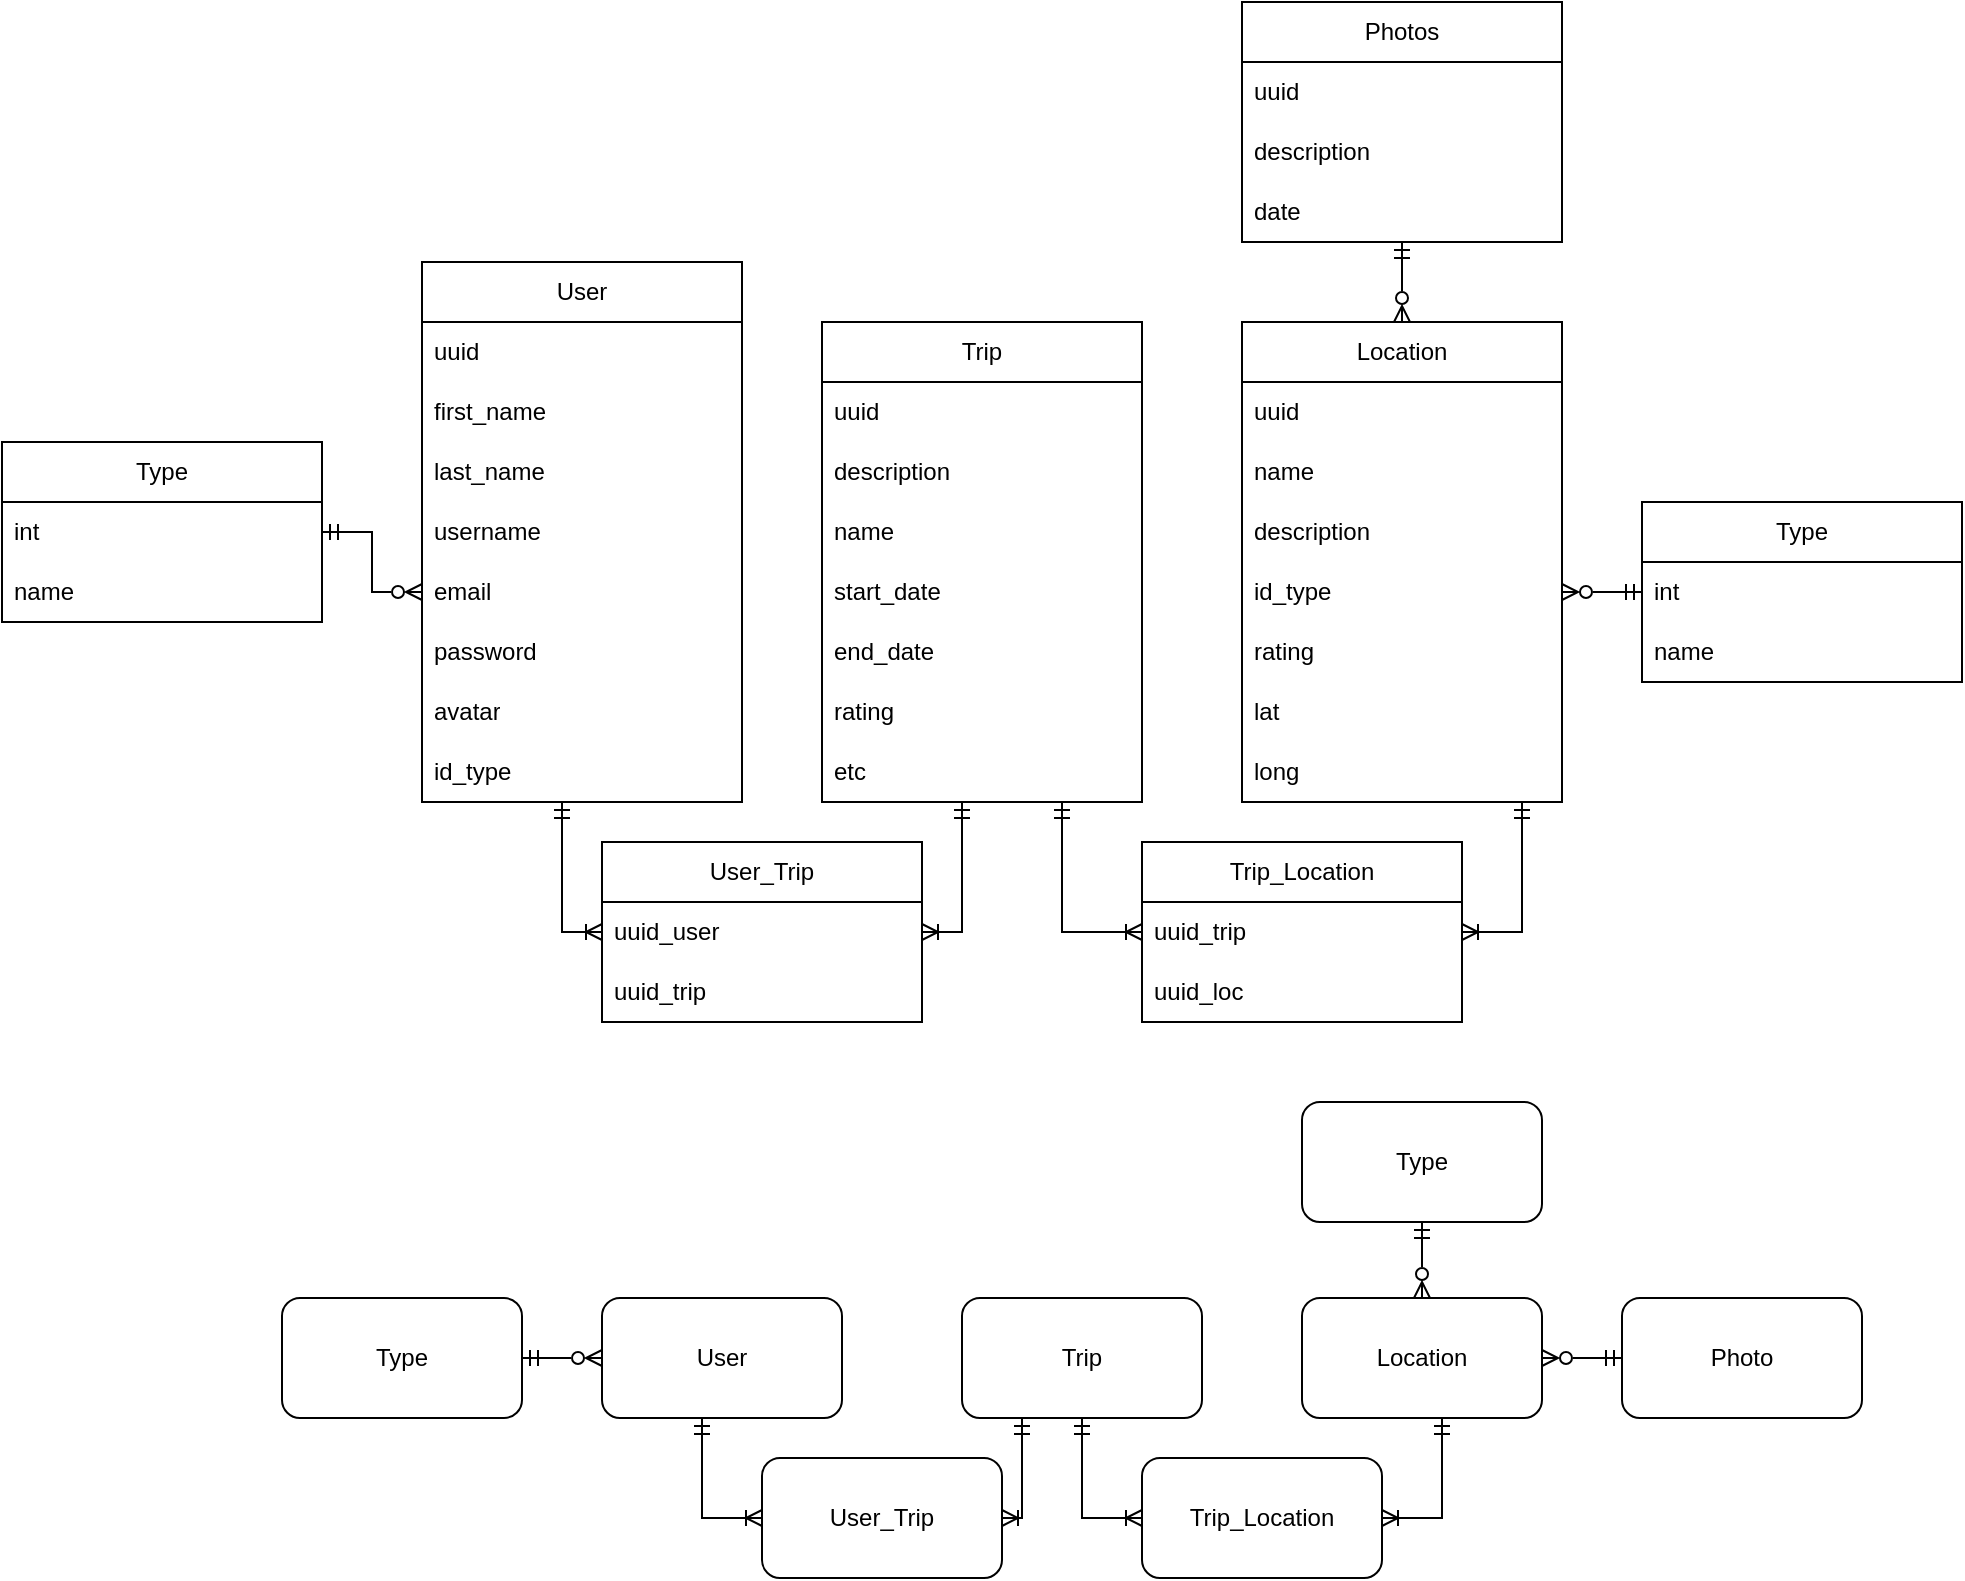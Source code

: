 <mxfile version="24.2.1" type="device">
  <diagram id="C5RBs43oDa-KdzZeNtuy" name="Page-1">
    <mxGraphModel dx="1889" dy="654" grid="1" gridSize="10" guides="1" tooltips="1" connect="1" arrows="1" fold="1" page="1" pageScale="1" pageWidth="827" pageHeight="1169" math="0" shadow="0">
      <root>
        <mxCell id="WIyWlLk6GJQsqaUBKTNV-0" />
        <mxCell id="WIyWlLk6GJQsqaUBKTNV-1" parent="WIyWlLk6GJQsqaUBKTNV-0" />
        <mxCell id="S6Zs9isHIHvM_lgudEaA-74" value="User" style="swimlane;fontStyle=0;childLayout=stackLayout;horizontal=1;startSize=30;horizontalStack=0;resizeParent=1;resizeParentMax=0;resizeLast=0;collapsible=1;marginBottom=0;whiteSpace=wrap;html=1;" parent="WIyWlLk6GJQsqaUBKTNV-1" vertex="1">
          <mxGeometry x="100" y="220" width="160" height="270" as="geometry" />
        </mxCell>
        <mxCell id="S6Zs9isHIHvM_lgudEaA-75" value="uuid" style="text;strokeColor=none;fillColor=none;align=left;verticalAlign=middle;spacingLeft=4;spacingRight=4;overflow=hidden;points=[[0,0.5],[1,0.5]];portConstraint=eastwest;rotatable=0;whiteSpace=wrap;html=1;" parent="S6Zs9isHIHvM_lgudEaA-74" vertex="1">
          <mxGeometry y="30" width="160" height="30" as="geometry" />
        </mxCell>
        <mxCell id="S6Zs9isHIHvM_lgudEaA-76" value="first_name" style="text;strokeColor=none;fillColor=none;align=left;verticalAlign=middle;spacingLeft=4;spacingRight=4;overflow=hidden;points=[[0,0.5],[1,0.5]];portConstraint=eastwest;rotatable=0;whiteSpace=wrap;html=1;" parent="S6Zs9isHIHvM_lgudEaA-74" vertex="1">
          <mxGeometry y="60" width="160" height="30" as="geometry" />
        </mxCell>
        <mxCell id="S6Zs9isHIHvM_lgudEaA-77" value="last_name" style="text;strokeColor=none;fillColor=none;align=left;verticalAlign=middle;spacingLeft=4;spacingRight=4;overflow=hidden;points=[[0,0.5],[1,0.5]];portConstraint=eastwest;rotatable=0;whiteSpace=wrap;html=1;" parent="S6Zs9isHIHvM_lgudEaA-74" vertex="1">
          <mxGeometry y="90" width="160" height="30" as="geometry" />
        </mxCell>
        <mxCell id="S6Zs9isHIHvM_lgudEaA-78" value="username" style="text;strokeColor=none;fillColor=none;align=left;verticalAlign=middle;spacingLeft=4;spacingRight=4;overflow=hidden;points=[[0,0.5],[1,0.5]];portConstraint=eastwest;rotatable=0;whiteSpace=wrap;html=1;" parent="S6Zs9isHIHvM_lgudEaA-74" vertex="1">
          <mxGeometry y="120" width="160" height="30" as="geometry" />
        </mxCell>
        <mxCell id="S6Zs9isHIHvM_lgudEaA-79" value="email" style="text;strokeColor=none;fillColor=none;align=left;verticalAlign=middle;spacingLeft=4;spacingRight=4;overflow=hidden;points=[[0,0.5],[1,0.5]];portConstraint=eastwest;rotatable=0;whiteSpace=wrap;html=1;" parent="S6Zs9isHIHvM_lgudEaA-74" vertex="1">
          <mxGeometry y="150" width="160" height="30" as="geometry" />
        </mxCell>
        <mxCell id="S6Zs9isHIHvM_lgudEaA-80" value="password" style="text;strokeColor=none;fillColor=none;align=left;verticalAlign=middle;spacingLeft=4;spacingRight=4;overflow=hidden;points=[[0,0.5],[1,0.5]];portConstraint=eastwest;rotatable=0;whiteSpace=wrap;html=1;" parent="S6Zs9isHIHvM_lgudEaA-74" vertex="1">
          <mxGeometry y="180" width="160" height="30" as="geometry" />
        </mxCell>
        <mxCell id="S6Zs9isHIHvM_lgudEaA-81" value="avatar" style="text;strokeColor=none;fillColor=none;align=left;verticalAlign=middle;spacingLeft=4;spacingRight=4;overflow=hidden;points=[[0,0.5],[1,0.5]];portConstraint=eastwest;rotatable=0;whiteSpace=wrap;html=1;" parent="S6Zs9isHIHvM_lgudEaA-74" vertex="1">
          <mxGeometry y="210" width="160" height="30" as="geometry" />
        </mxCell>
        <mxCell id="oP6fPO-TPYae-mgmlw0D-8" value="id_type" style="text;strokeColor=none;fillColor=none;align=left;verticalAlign=middle;spacingLeft=4;spacingRight=4;overflow=hidden;points=[[0,0.5],[1,0.5]];portConstraint=eastwest;rotatable=0;whiteSpace=wrap;html=1;" vertex="1" parent="S6Zs9isHIHvM_lgudEaA-74">
          <mxGeometry y="240" width="160" height="30" as="geometry" />
        </mxCell>
        <mxCell id="S6Zs9isHIHvM_lgudEaA-82" value="Trip" style="swimlane;fontStyle=0;childLayout=stackLayout;horizontal=1;startSize=30;horizontalStack=0;resizeParent=1;resizeParentMax=0;resizeLast=0;collapsible=1;marginBottom=0;whiteSpace=wrap;html=1;" parent="WIyWlLk6GJQsqaUBKTNV-1" vertex="1">
          <mxGeometry x="300" y="250" width="160" height="240" as="geometry" />
        </mxCell>
        <mxCell id="S6Zs9isHIHvM_lgudEaA-83" value="uuid" style="text;strokeColor=none;fillColor=none;align=left;verticalAlign=middle;spacingLeft=4;spacingRight=4;overflow=hidden;points=[[0,0.5],[1,0.5]];portConstraint=eastwest;rotatable=0;whiteSpace=wrap;html=1;" parent="S6Zs9isHIHvM_lgudEaA-82" vertex="1">
          <mxGeometry y="30" width="160" height="30" as="geometry" />
        </mxCell>
        <mxCell id="S6Zs9isHIHvM_lgudEaA-84" value="description" style="text;strokeColor=none;fillColor=none;align=left;verticalAlign=middle;spacingLeft=4;spacingRight=4;overflow=hidden;points=[[0,0.5],[1,0.5]];portConstraint=eastwest;rotatable=0;whiteSpace=wrap;html=1;" parent="S6Zs9isHIHvM_lgudEaA-82" vertex="1">
          <mxGeometry y="60" width="160" height="30" as="geometry" />
        </mxCell>
        <mxCell id="S6Zs9isHIHvM_lgudEaA-85" value="name" style="text;strokeColor=none;fillColor=none;align=left;verticalAlign=middle;spacingLeft=4;spacingRight=4;overflow=hidden;points=[[0,0.5],[1,0.5]];portConstraint=eastwest;rotatable=0;whiteSpace=wrap;html=1;" parent="S6Zs9isHIHvM_lgudEaA-82" vertex="1">
          <mxGeometry y="90" width="160" height="30" as="geometry" />
        </mxCell>
        <mxCell id="S6Zs9isHIHvM_lgudEaA-86" value="start_date" style="text;strokeColor=none;fillColor=none;align=left;verticalAlign=middle;spacingLeft=4;spacingRight=4;overflow=hidden;points=[[0,0.5],[1,0.5]];portConstraint=eastwest;rotatable=0;whiteSpace=wrap;html=1;" parent="S6Zs9isHIHvM_lgudEaA-82" vertex="1">
          <mxGeometry y="120" width="160" height="30" as="geometry" />
        </mxCell>
        <mxCell id="S6Zs9isHIHvM_lgudEaA-87" value="end_date" style="text;strokeColor=none;fillColor=none;align=left;verticalAlign=middle;spacingLeft=4;spacingRight=4;overflow=hidden;points=[[0,0.5],[1,0.5]];portConstraint=eastwest;rotatable=0;whiteSpace=wrap;html=1;" parent="S6Zs9isHIHvM_lgudEaA-82" vertex="1">
          <mxGeometry y="150" width="160" height="30" as="geometry" />
        </mxCell>
        <mxCell id="S6Zs9isHIHvM_lgudEaA-88" value="rating" style="text;strokeColor=none;fillColor=none;align=left;verticalAlign=middle;spacingLeft=4;spacingRight=4;overflow=hidden;points=[[0,0.5],[1,0.5]];portConstraint=eastwest;rotatable=0;whiteSpace=wrap;html=1;" parent="S6Zs9isHIHvM_lgudEaA-82" vertex="1">
          <mxGeometry y="180" width="160" height="30" as="geometry" />
        </mxCell>
        <mxCell id="S6Zs9isHIHvM_lgudEaA-89" value="etc" style="text;strokeColor=none;fillColor=none;align=left;verticalAlign=middle;spacingLeft=4;spacingRight=4;overflow=hidden;points=[[0,0.5],[1,0.5]];portConstraint=eastwest;rotatable=0;whiteSpace=wrap;html=1;" parent="S6Zs9isHIHvM_lgudEaA-82" vertex="1">
          <mxGeometry y="210" width="160" height="30" as="geometry" />
        </mxCell>
        <mxCell id="S6Zs9isHIHvM_lgudEaA-90" value="User_Trip" style="swimlane;fontStyle=0;childLayout=stackLayout;horizontal=1;startSize=30;horizontalStack=0;resizeParent=1;resizeParentMax=0;resizeLast=0;collapsible=1;marginBottom=0;whiteSpace=wrap;html=1;" parent="WIyWlLk6GJQsqaUBKTNV-1" vertex="1">
          <mxGeometry x="190" y="510" width="160" height="90" as="geometry" />
        </mxCell>
        <mxCell id="S6Zs9isHIHvM_lgudEaA-91" value="uuid_user" style="text;strokeColor=none;fillColor=none;align=left;verticalAlign=middle;spacingLeft=4;spacingRight=4;overflow=hidden;points=[[0,0.5],[1,0.5]];portConstraint=eastwest;rotatable=0;whiteSpace=wrap;html=1;" parent="S6Zs9isHIHvM_lgudEaA-90" vertex="1">
          <mxGeometry y="30" width="160" height="30" as="geometry" />
        </mxCell>
        <mxCell id="S6Zs9isHIHvM_lgudEaA-92" value="uuid_trip" style="text;strokeColor=none;fillColor=none;align=left;verticalAlign=middle;spacingLeft=4;spacingRight=4;overflow=hidden;points=[[0,0.5],[1,0.5]];portConstraint=eastwest;rotatable=0;whiteSpace=wrap;html=1;" parent="S6Zs9isHIHvM_lgudEaA-90" vertex="1">
          <mxGeometry y="60" width="160" height="30" as="geometry" />
        </mxCell>
        <mxCell id="S6Zs9isHIHvM_lgudEaA-93" value="Trip_Location" style="swimlane;fontStyle=0;childLayout=stackLayout;horizontal=1;startSize=30;horizontalStack=0;resizeParent=1;resizeParentMax=0;resizeLast=0;collapsible=1;marginBottom=0;whiteSpace=wrap;html=1;" parent="WIyWlLk6GJQsqaUBKTNV-1" vertex="1">
          <mxGeometry x="460" y="510" width="160" height="90" as="geometry" />
        </mxCell>
        <mxCell id="S6Zs9isHIHvM_lgudEaA-94" value="uuid_trip" style="text;strokeColor=none;fillColor=none;align=left;verticalAlign=middle;spacingLeft=4;spacingRight=4;overflow=hidden;points=[[0,0.5],[1,0.5]];portConstraint=eastwest;rotatable=0;whiteSpace=wrap;html=1;" parent="S6Zs9isHIHvM_lgudEaA-93" vertex="1">
          <mxGeometry y="30" width="160" height="30" as="geometry" />
        </mxCell>
        <mxCell id="S6Zs9isHIHvM_lgudEaA-95" value="uuid_loc" style="text;strokeColor=none;fillColor=none;align=left;verticalAlign=middle;spacingLeft=4;spacingRight=4;overflow=hidden;points=[[0,0.5],[1,0.5]];portConstraint=eastwest;rotatable=0;whiteSpace=wrap;html=1;" parent="S6Zs9isHIHvM_lgudEaA-93" vertex="1">
          <mxGeometry y="60" width="160" height="30" as="geometry" />
        </mxCell>
        <mxCell id="S6Zs9isHIHvM_lgudEaA-99" value="Location" style="swimlane;fontStyle=0;childLayout=stackLayout;horizontal=1;startSize=30;horizontalStack=0;resizeParent=1;resizeParentMax=0;resizeLast=0;collapsible=1;marginBottom=0;whiteSpace=wrap;html=1;" parent="WIyWlLk6GJQsqaUBKTNV-1" vertex="1">
          <mxGeometry x="510" y="250" width="160" height="240" as="geometry" />
        </mxCell>
        <mxCell id="S6Zs9isHIHvM_lgudEaA-100" value="uuid" style="text;strokeColor=none;fillColor=none;align=left;verticalAlign=middle;spacingLeft=4;spacingRight=4;overflow=hidden;points=[[0,0.5],[1,0.5]];portConstraint=eastwest;rotatable=0;whiteSpace=wrap;html=1;" parent="S6Zs9isHIHvM_lgudEaA-99" vertex="1">
          <mxGeometry y="30" width="160" height="30" as="geometry" />
        </mxCell>
        <mxCell id="S6Zs9isHIHvM_lgudEaA-101" value="name" style="text;strokeColor=none;fillColor=none;align=left;verticalAlign=middle;spacingLeft=4;spacingRight=4;overflow=hidden;points=[[0,0.5],[1,0.5]];portConstraint=eastwest;rotatable=0;whiteSpace=wrap;html=1;" parent="S6Zs9isHIHvM_lgudEaA-99" vertex="1">
          <mxGeometry y="60" width="160" height="30" as="geometry" />
        </mxCell>
        <mxCell id="S6Zs9isHIHvM_lgudEaA-102" value="description" style="text;strokeColor=none;fillColor=none;align=left;verticalAlign=middle;spacingLeft=4;spacingRight=4;overflow=hidden;points=[[0,0.5],[1,0.5]];portConstraint=eastwest;rotatable=0;whiteSpace=wrap;html=1;" parent="S6Zs9isHIHvM_lgudEaA-99" vertex="1">
          <mxGeometry y="90" width="160" height="30" as="geometry" />
        </mxCell>
        <mxCell id="S6Zs9isHIHvM_lgudEaA-103" value="id_type" style="text;strokeColor=none;fillColor=none;align=left;verticalAlign=middle;spacingLeft=4;spacingRight=4;overflow=hidden;points=[[0,0.5],[1,0.5]];portConstraint=eastwest;rotatable=0;whiteSpace=wrap;html=1;" parent="S6Zs9isHIHvM_lgudEaA-99" vertex="1">
          <mxGeometry y="120" width="160" height="30" as="geometry" />
        </mxCell>
        <mxCell id="S6Zs9isHIHvM_lgudEaA-98" value="rating" style="text;strokeColor=none;fillColor=none;align=left;verticalAlign=middle;spacingLeft=4;spacingRight=4;overflow=hidden;points=[[0,0.5],[1,0.5]];portConstraint=eastwest;rotatable=0;whiteSpace=wrap;html=1;" parent="S6Zs9isHIHvM_lgudEaA-99" vertex="1">
          <mxGeometry y="150" width="160" height="30" as="geometry" />
        </mxCell>
        <mxCell id="S6Zs9isHIHvM_lgudEaA-104" value="lat" style="text;strokeColor=none;fillColor=none;align=left;verticalAlign=middle;spacingLeft=4;spacingRight=4;overflow=hidden;points=[[0,0.5],[1,0.5]];portConstraint=eastwest;rotatable=0;whiteSpace=wrap;html=1;" parent="S6Zs9isHIHvM_lgudEaA-99" vertex="1">
          <mxGeometry y="180" width="160" height="30" as="geometry" />
        </mxCell>
        <mxCell id="S6Zs9isHIHvM_lgudEaA-105" value="long" style="text;strokeColor=none;fillColor=none;align=left;verticalAlign=middle;spacingLeft=4;spacingRight=4;overflow=hidden;points=[[0,0.5],[1,0.5]];portConstraint=eastwest;rotatable=0;whiteSpace=wrap;html=1;" parent="S6Zs9isHIHvM_lgudEaA-99" vertex="1">
          <mxGeometry y="210" width="160" height="30" as="geometry" />
        </mxCell>
        <mxCell id="S6Zs9isHIHvM_lgudEaA-107" style="edgeStyle=orthogonalEdgeStyle;rounded=0;orthogonalLoop=1;jettySize=auto;html=1;entryX=0;entryY=0.5;entryDx=0;entryDy=0;endArrow=ERoneToMany;endFill=0;startArrow=ERmandOne;startFill=0;" parent="WIyWlLk6GJQsqaUBKTNV-1" source="S6Zs9isHIHvM_lgudEaA-74" target="S6Zs9isHIHvM_lgudEaA-91" edge="1">
          <mxGeometry relative="1" as="geometry">
            <Array as="points">
              <mxPoint x="170" y="555" />
            </Array>
          </mxGeometry>
        </mxCell>
        <mxCell id="S6Zs9isHIHvM_lgudEaA-108" style="edgeStyle=orthogonalEdgeStyle;shape=connector;rounded=0;orthogonalLoop=1;jettySize=auto;html=1;entryX=1;entryY=0.5;entryDx=0;entryDy=0;labelBackgroundColor=default;strokeColor=default;align=center;verticalAlign=middle;fontFamily=Helvetica;fontSize=11;fontColor=default;endArrow=ERoneToMany;endFill=0;startArrow=ERmandOne;startFill=0;" parent="WIyWlLk6GJQsqaUBKTNV-1" source="S6Zs9isHIHvM_lgudEaA-89" target="S6Zs9isHIHvM_lgudEaA-91" edge="1">
          <mxGeometry relative="1" as="geometry">
            <Array as="points">
              <mxPoint x="370" y="555" />
            </Array>
          </mxGeometry>
        </mxCell>
        <mxCell id="S6Zs9isHIHvM_lgudEaA-109" style="edgeStyle=orthogonalEdgeStyle;shape=connector;rounded=0;orthogonalLoop=1;jettySize=auto;html=1;entryX=0;entryY=0.5;entryDx=0;entryDy=0;labelBackgroundColor=default;strokeColor=default;align=center;verticalAlign=middle;fontFamily=Helvetica;fontSize=11;fontColor=default;endArrow=ERoneToMany;endFill=0;startArrow=ERmandOne;startFill=0;" parent="WIyWlLk6GJQsqaUBKTNV-1" source="S6Zs9isHIHvM_lgudEaA-89" target="S6Zs9isHIHvM_lgudEaA-94" edge="1">
          <mxGeometry relative="1" as="geometry">
            <Array as="points">
              <mxPoint x="420" y="555" />
            </Array>
          </mxGeometry>
        </mxCell>
        <mxCell id="S6Zs9isHIHvM_lgudEaA-110" style="edgeStyle=orthogonalEdgeStyle;shape=connector;rounded=0;orthogonalLoop=1;jettySize=auto;html=1;entryX=1;entryY=0.5;entryDx=0;entryDy=0;labelBackgroundColor=default;strokeColor=default;align=center;verticalAlign=middle;fontFamily=Helvetica;fontSize=11;fontColor=default;endArrow=ERoneToMany;endFill=0;startArrow=ERmandOne;startFill=0;" parent="WIyWlLk6GJQsqaUBKTNV-1" source="S6Zs9isHIHvM_lgudEaA-105" target="S6Zs9isHIHvM_lgudEaA-94" edge="1">
          <mxGeometry relative="1" as="geometry">
            <Array as="points">
              <mxPoint x="650" y="555" />
            </Array>
          </mxGeometry>
        </mxCell>
        <mxCell id="S6Zs9isHIHvM_lgudEaA-111" value="Photos" style="swimlane;fontStyle=0;childLayout=stackLayout;horizontal=1;startSize=30;horizontalStack=0;resizeParent=1;resizeParentMax=0;resizeLast=0;collapsible=1;marginBottom=0;whiteSpace=wrap;html=1;" parent="WIyWlLk6GJQsqaUBKTNV-1" vertex="1">
          <mxGeometry x="510" y="90" width="160" height="120" as="geometry" />
        </mxCell>
        <mxCell id="S6Zs9isHIHvM_lgudEaA-112" value="uuid" style="text;strokeColor=none;fillColor=none;align=left;verticalAlign=middle;spacingLeft=4;spacingRight=4;overflow=hidden;points=[[0,0.5],[1,0.5]];portConstraint=eastwest;rotatable=0;whiteSpace=wrap;html=1;" parent="S6Zs9isHIHvM_lgudEaA-111" vertex="1">
          <mxGeometry y="30" width="160" height="30" as="geometry" />
        </mxCell>
        <mxCell id="S6Zs9isHIHvM_lgudEaA-114" value="description" style="text;strokeColor=none;fillColor=none;align=left;verticalAlign=middle;spacingLeft=4;spacingRight=4;overflow=hidden;points=[[0,0.5],[1,0.5]];portConstraint=eastwest;rotatable=0;whiteSpace=wrap;html=1;" parent="S6Zs9isHIHvM_lgudEaA-111" vertex="1">
          <mxGeometry y="60" width="160" height="30" as="geometry" />
        </mxCell>
        <mxCell id="S6Zs9isHIHvM_lgudEaA-121" value="date" style="text;strokeColor=none;fillColor=none;align=left;verticalAlign=middle;spacingLeft=4;spacingRight=4;overflow=hidden;points=[[0,0.5],[1,0.5]];portConstraint=eastwest;rotatable=0;whiteSpace=wrap;html=1;" parent="S6Zs9isHIHvM_lgudEaA-111" vertex="1">
          <mxGeometry y="90" width="160" height="30" as="geometry" />
        </mxCell>
        <mxCell id="S6Zs9isHIHvM_lgudEaA-118" value="" style="endArrow=ERmandOne;html=1;rounded=0;endFill=0;startArrow=ERzeroToMany;startFill=0;" parent="WIyWlLk6GJQsqaUBKTNV-1" source="S6Zs9isHIHvM_lgudEaA-99" target="S6Zs9isHIHvM_lgudEaA-111" edge="1">
          <mxGeometry width="50" height="50" relative="1" as="geometry">
            <mxPoint x="510" y="190" as="sourcePoint" />
            <mxPoint x="560" y="140" as="targetPoint" />
          </mxGeometry>
        </mxCell>
        <mxCell id="S6Zs9isHIHvM_lgudEaA-122" value="User" style="rounded=1;whiteSpace=wrap;html=1;" parent="WIyWlLk6GJQsqaUBKTNV-1" vertex="1">
          <mxGeometry x="190" y="738" width="120" height="60" as="geometry" />
        </mxCell>
        <mxCell id="S6Zs9isHIHvM_lgudEaA-131" value="" style="edgeStyle=orthogonalEdgeStyle;rounded=0;orthogonalLoop=1;jettySize=auto;html=1;entryX=0;entryY=0.5;entryDx=0;entryDy=0;endArrow=ERoneToMany;endFill=0;startArrow=ERmandOne;startFill=0;" parent="WIyWlLk6GJQsqaUBKTNV-1" source="S6Zs9isHIHvM_lgudEaA-123" target="S6Zs9isHIHvM_lgudEaA-125" edge="1">
          <mxGeometry relative="1" as="geometry">
            <Array as="points">
              <mxPoint x="430" y="848" />
            </Array>
          </mxGeometry>
        </mxCell>
        <mxCell id="S6Zs9isHIHvM_lgudEaA-123" value="Trip" style="rounded=1;whiteSpace=wrap;html=1;" parent="WIyWlLk6GJQsqaUBKTNV-1" vertex="1">
          <mxGeometry x="370" y="738" width="120" height="60" as="geometry" />
        </mxCell>
        <mxCell id="S6Zs9isHIHvM_lgudEaA-132" value="" style="edgeStyle=orthogonalEdgeStyle;rounded=0;orthogonalLoop=1;jettySize=auto;html=1;endArrow=ERmandOne;endFill=0;startArrow=ERoneToMany;startFill=0;" parent="WIyWlLk6GJQsqaUBKTNV-1" source="S6Zs9isHIHvM_lgudEaA-124" target="S6Zs9isHIHvM_lgudEaA-122" edge="1">
          <mxGeometry relative="1" as="geometry">
            <Array as="points">
              <mxPoint x="240" y="848" />
            </Array>
          </mxGeometry>
        </mxCell>
        <mxCell id="S6Zs9isHIHvM_lgudEaA-133" value="" style="edgeStyle=orthogonalEdgeStyle;rounded=0;orthogonalLoop=1;jettySize=auto;html=1;entryX=0.25;entryY=1;entryDx=0;entryDy=0;endArrow=ERmandOne;endFill=0;startArrow=ERoneToMany;startFill=0;" parent="WIyWlLk6GJQsqaUBKTNV-1" source="S6Zs9isHIHvM_lgudEaA-124" target="S6Zs9isHIHvM_lgudEaA-123" edge="1">
          <mxGeometry relative="1" as="geometry">
            <Array as="points">
              <mxPoint x="400" y="848" />
            </Array>
          </mxGeometry>
        </mxCell>
        <mxCell id="S6Zs9isHIHvM_lgudEaA-124" value="User_Trip" style="rounded=1;whiteSpace=wrap;html=1;" parent="WIyWlLk6GJQsqaUBKTNV-1" vertex="1">
          <mxGeometry x="270" y="818" width="120" height="60" as="geometry" />
        </mxCell>
        <mxCell id="S6Zs9isHIHvM_lgudEaA-125" value="Trip_Location" style="rounded=1;whiteSpace=wrap;html=1;" parent="WIyWlLk6GJQsqaUBKTNV-1" vertex="1">
          <mxGeometry x="460" y="818" width="120" height="60" as="geometry" />
        </mxCell>
        <mxCell id="S6Zs9isHIHvM_lgudEaA-129" value="" style="edgeStyle=orthogonalEdgeStyle;rounded=0;orthogonalLoop=1;jettySize=auto;html=1;endArrow=ERmandOne;endFill=0;startArrow=ERzeroToMany;startFill=0;" parent="WIyWlLk6GJQsqaUBKTNV-1" source="S6Zs9isHIHvM_lgudEaA-126" target="S6Zs9isHIHvM_lgudEaA-127" edge="1">
          <mxGeometry relative="1" as="geometry" />
        </mxCell>
        <mxCell id="S6Zs9isHIHvM_lgudEaA-130" value="" style="edgeStyle=orthogonalEdgeStyle;rounded=0;orthogonalLoop=1;jettySize=auto;html=1;entryX=1;entryY=0.5;entryDx=0;entryDy=0;endArrow=ERoneToMany;endFill=0;startArrow=ERmandOne;startFill=0;" parent="WIyWlLk6GJQsqaUBKTNV-1" source="S6Zs9isHIHvM_lgudEaA-126" target="S6Zs9isHIHvM_lgudEaA-125" edge="1">
          <mxGeometry relative="1" as="geometry">
            <Array as="points">
              <mxPoint x="610" y="848" />
            </Array>
          </mxGeometry>
        </mxCell>
        <mxCell id="S6Zs9isHIHvM_lgudEaA-126" value="Location" style="rounded=1;whiteSpace=wrap;html=1;" parent="WIyWlLk6GJQsqaUBKTNV-1" vertex="1">
          <mxGeometry x="540" y="738" width="120" height="60" as="geometry" />
        </mxCell>
        <mxCell id="S6Zs9isHIHvM_lgudEaA-127" value="Photo" style="rounded=1;whiteSpace=wrap;html=1;" parent="WIyWlLk6GJQsqaUBKTNV-1" vertex="1">
          <mxGeometry x="700" y="738" width="120" height="60" as="geometry" />
        </mxCell>
        <mxCell id="oP6fPO-TPYae-mgmlw0D-5" value="" style="edgeStyle=orthogonalEdgeStyle;rounded=0;orthogonalLoop=1;jettySize=auto;html=1;endArrow=ERzeroToMany;endFill=0;startArrow=ERmandOne;startFill=0;" edge="1" parent="WIyWlLk6GJQsqaUBKTNV-1" source="oP6fPO-TPYae-mgmlw0D-1" target="S6Zs9isHIHvM_lgudEaA-103">
          <mxGeometry relative="1" as="geometry" />
        </mxCell>
        <mxCell id="oP6fPO-TPYae-mgmlw0D-1" value="Type" style="swimlane;fontStyle=0;childLayout=stackLayout;horizontal=1;startSize=30;horizontalStack=0;resizeParent=1;resizeParentMax=0;resizeLast=0;collapsible=1;marginBottom=0;whiteSpace=wrap;html=1;" vertex="1" parent="WIyWlLk6GJQsqaUBKTNV-1">
          <mxGeometry x="710" y="340" width="160" height="90" as="geometry" />
        </mxCell>
        <mxCell id="oP6fPO-TPYae-mgmlw0D-2" value="int" style="text;strokeColor=none;fillColor=none;align=left;verticalAlign=middle;spacingLeft=4;spacingRight=4;overflow=hidden;points=[[0,0.5],[1,0.5]];portConstraint=eastwest;rotatable=0;whiteSpace=wrap;html=1;" vertex="1" parent="oP6fPO-TPYae-mgmlw0D-1">
          <mxGeometry y="30" width="160" height="30" as="geometry" />
        </mxCell>
        <mxCell id="oP6fPO-TPYae-mgmlw0D-3" value="name" style="text;strokeColor=none;fillColor=none;align=left;verticalAlign=middle;spacingLeft=4;spacingRight=4;overflow=hidden;points=[[0,0.5],[1,0.5]];portConstraint=eastwest;rotatable=0;whiteSpace=wrap;html=1;" vertex="1" parent="oP6fPO-TPYae-mgmlw0D-1">
          <mxGeometry y="60" width="160" height="30" as="geometry" />
        </mxCell>
        <mxCell id="oP6fPO-TPYae-mgmlw0D-7" value="" style="edgeStyle=orthogonalEdgeStyle;rounded=0;orthogonalLoop=1;jettySize=auto;html=1;endArrow=ERzeroToMany;endFill=0;startArrow=ERmandOne;startFill=0;" edge="1" parent="WIyWlLk6GJQsqaUBKTNV-1" source="oP6fPO-TPYae-mgmlw0D-6" target="S6Zs9isHIHvM_lgudEaA-126">
          <mxGeometry relative="1" as="geometry" />
        </mxCell>
        <mxCell id="oP6fPO-TPYae-mgmlw0D-6" value="Type" style="rounded=1;whiteSpace=wrap;html=1;" vertex="1" parent="WIyWlLk6GJQsqaUBKTNV-1">
          <mxGeometry x="540" y="640" width="120" height="60" as="geometry" />
        </mxCell>
        <mxCell id="oP6fPO-TPYae-mgmlw0D-12" value="" style="edgeStyle=orthogonalEdgeStyle;rounded=0;orthogonalLoop=1;jettySize=auto;html=1;endArrow=ERzeroToMany;endFill=0;startArrow=ERmandOne;startFill=0;" edge="1" parent="WIyWlLk6GJQsqaUBKTNV-1" source="oP6fPO-TPYae-mgmlw0D-9" target="S6Zs9isHIHvM_lgudEaA-79">
          <mxGeometry relative="1" as="geometry" />
        </mxCell>
        <mxCell id="oP6fPO-TPYae-mgmlw0D-9" value="Type" style="swimlane;fontStyle=0;childLayout=stackLayout;horizontal=1;startSize=30;horizontalStack=0;resizeParent=1;resizeParentMax=0;resizeLast=0;collapsible=1;marginBottom=0;whiteSpace=wrap;html=1;" vertex="1" parent="WIyWlLk6GJQsqaUBKTNV-1">
          <mxGeometry x="-110" y="310" width="160" height="90" as="geometry" />
        </mxCell>
        <mxCell id="oP6fPO-TPYae-mgmlw0D-10" value="int" style="text;strokeColor=none;fillColor=none;align=left;verticalAlign=middle;spacingLeft=4;spacingRight=4;overflow=hidden;points=[[0,0.5],[1,0.5]];portConstraint=eastwest;rotatable=0;whiteSpace=wrap;html=1;" vertex="1" parent="oP6fPO-TPYae-mgmlw0D-9">
          <mxGeometry y="30" width="160" height="30" as="geometry" />
        </mxCell>
        <mxCell id="oP6fPO-TPYae-mgmlw0D-11" value="name" style="text;strokeColor=none;fillColor=none;align=left;verticalAlign=middle;spacingLeft=4;spacingRight=4;overflow=hidden;points=[[0,0.5],[1,0.5]];portConstraint=eastwest;rotatable=0;whiteSpace=wrap;html=1;" vertex="1" parent="oP6fPO-TPYae-mgmlw0D-9">
          <mxGeometry y="60" width="160" height="30" as="geometry" />
        </mxCell>
        <mxCell id="oP6fPO-TPYae-mgmlw0D-13" value="" style="edgeStyle=orthogonalEdgeStyle;rounded=0;orthogonalLoop=1;jettySize=auto;html=1;endArrow=ERzeroToMany;endFill=0;startArrow=ERmandOne;startFill=0;exitX=1;exitY=0.5;exitDx=0;exitDy=0;entryX=0;entryY=0.5;entryDx=0;entryDy=0;" edge="1" parent="WIyWlLk6GJQsqaUBKTNV-1" source="oP6fPO-TPYae-mgmlw0D-14" target="S6Zs9isHIHvM_lgudEaA-122">
          <mxGeometry relative="1" as="geometry">
            <mxPoint x="180" y="700" as="sourcePoint" />
            <mxPoint x="230" y="730" as="targetPoint" />
          </mxGeometry>
        </mxCell>
        <mxCell id="oP6fPO-TPYae-mgmlw0D-14" value="Type" style="rounded=1;whiteSpace=wrap;html=1;" vertex="1" parent="WIyWlLk6GJQsqaUBKTNV-1">
          <mxGeometry x="30" y="738" width="120" height="60" as="geometry" />
        </mxCell>
      </root>
    </mxGraphModel>
  </diagram>
</mxfile>
